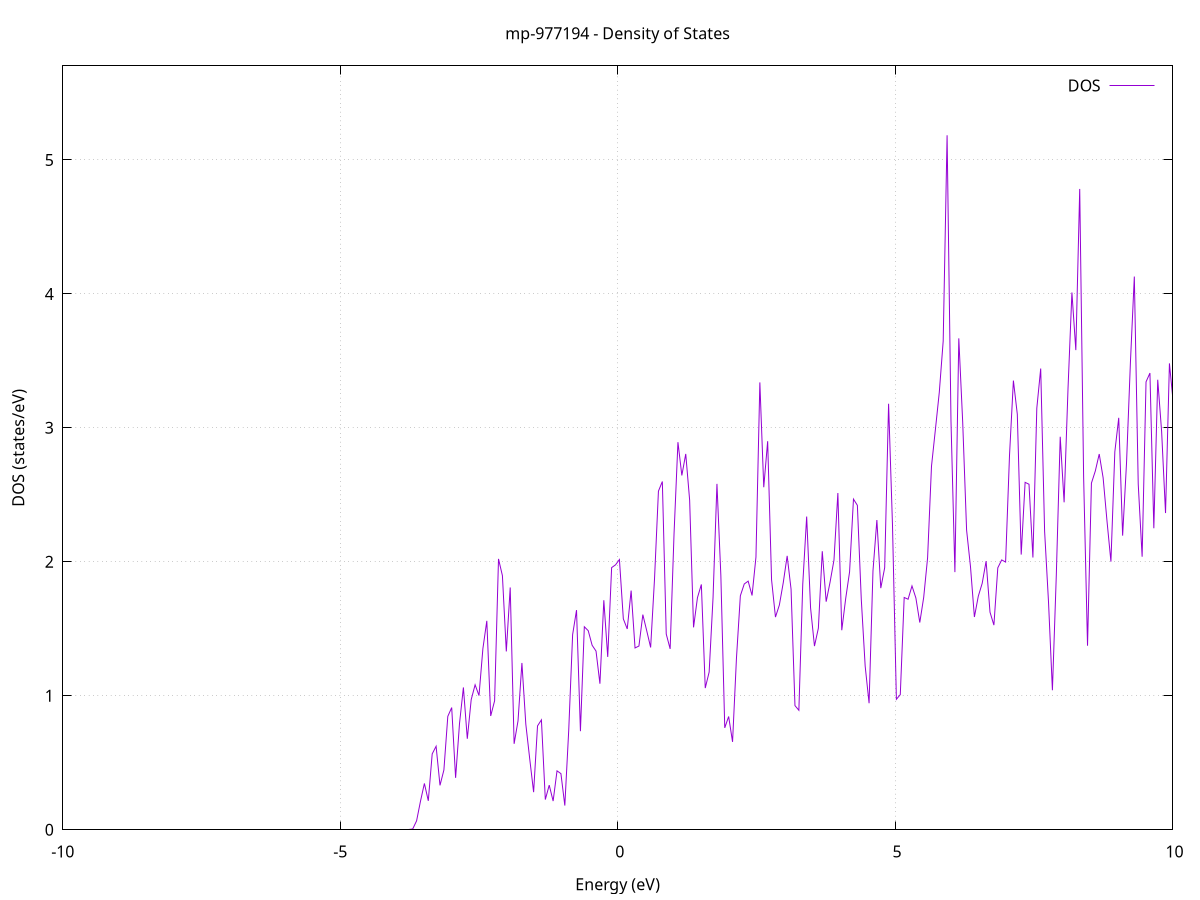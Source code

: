 set title 'mp-977194 - Density of States'
set xlabel 'Energy (eV)'
set ylabel 'DOS (states/eV)'
set grid
set xrange [-10:10]
set yrange [0:5.702]
set xzeroaxis lt -1
set terminal png size 800,600
set output 'mp-977194_dos_gnuplot.png'
plot '-' using 1:2 with lines title 'DOS'
-107.108200 0.000000
-107.037900 0.000000
-106.967600 0.000000
-106.897300 0.000000
-106.827000 0.000000
-106.756700 0.000000
-106.686400 0.000000
-106.616100 0.000000
-106.545800 0.000000
-106.475500 0.000000
-106.405100 0.000000
-106.334800 0.000000
-106.264500 0.000000
-106.194200 0.000000
-106.123900 0.000000
-106.053600 0.000000
-105.983300 0.000000
-105.913000 0.000000
-105.842700 0.000000
-105.772400 0.000000
-105.702100 0.000000
-105.631800 0.000000
-105.561500 0.000000
-105.491200 0.000000
-105.420900 0.000000
-105.350600 0.000000
-105.280300 0.000000
-105.210000 0.000000
-105.139700 0.000000
-105.069400 0.000000
-104.999100 0.000000
-104.928800 0.000000
-104.858500 0.000000
-104.788200 0.000000
-104.717900 0.000000
-104.647600 0.000000
-104.577300 0.000000
-104.507000 0.000000
-104.436700 0.000000
-104.366400 0.000000
-104.296100 0.000000
-104.225800 0.000000
-104.155500 0.000000
-104.085200 0.000000
-104.014900 0.000000
-103.944600 0.000000
-103.874300 0.000000
-103.804000 0.000000
-103.733700 0.000000
-103.663400 0.000000
-103.593100 0.000000
-103.522800 0.000000
-103.452500 0.000000
-103.382200 0.000000
-103.311900 0.000000
-103.241600 0.000000
-103.171300 0.000000
-103.101000 0.000000
-103.030600 0.000000
-102.960300 0.000000
-102.890000 0.000000
-102.819700 0.000000
-102.749400 0.000000
-102.679100 0.000000
-102.608800 0.000000
-102.538500 0.000000
-102.468200 0.000000
-102.397900 0.000000
-102.327600 0.000000
-102.257300 0.000000
-102.187000 0.000000
-102.116700 0.000000
-102.046400 0.000000
-101.976100 0.000000
-101.905800 0.000000
-101.835500 0.000000
-101.765200 0.000000
-101.694900 0.000000
-101.624600 0.000000
-101.554300 0.000000
-101.484000 0.000000
-101.413700 0.000000
-101.343400 0.000000
-101.273100 0.000000
-101.202800 0.000000
-101.132500 0.000000
-101.062200 0.000000
-100.991900 0.000000
-100.921600 0.000000
-100.851300 0.002100
-100.781000 0.998900
-100.710700 15.243300
-100.640400 11.774700
-100.570100 0.429200
-100.499800 0.000500
-100.429500 0.000000
-100.359200 0.000000
-100.288900 0.000000
-100.218600 0.000000
-100.148300 0.000000
-100.078000 0.000000
-100.007700 0.000000
-99.937400 0.000000
-99.867100 0.000000
-99.796800 0.000000
-99.726500 0.000000
-99.656100 0.000000
-99.585800 0.000000
-99.515500 0.000000
-99.445200 0.000000
-99.374900 0.000000
-99.304600 0.000000
-99.234300 0.000000
-99.164000 0.000000
-99.093700 0.000000
-99.023400 0.000000
-98.953100 0.000000
-98.882800 0.000000
-98.812500 0.000000
-98.742200 0.000000
-98.671900 0.000000
-98.601600 0.000000
-98.531300 0.000000
-98.461000 0.000000
-98.390700 0.000000
-98.320400 0.000000
-98.250100 0.000000
-98.179800 0.000000
-98.109500 0.000000
-98.039200 0.000000
-97.968900 0.000000
-97.898600 0.000000
-97.828300 0.000000
-97.758000 0.000000
-97.687700 0.000000
-97.617400 0.000000
-97.547100 0.000000
-97.476800 0.000000
-97.406500 0.000000
-97.336200 0.000000
-97.265900 0.000000
-97.195600 0.000000
-97.125300 0.000000
-97.055000 0.000000
-96.984700 0.000000
-96.914400 0.000000
-96.844100 0.000000
-96.773800 0.000000
-96.703500 0.000000
-96.633200 0.000000
-96.562900 0.000000
-96.492600 0.000000
-96.422300 0.000000
-96.352000 0.000000
-96.281600 0.000000
-96.211300 0.000000
-96.141000 0.000000
-96.070700 0.000000
-96.000400 0.000000
-95.930100 0.000000
-95.859800 0.000000
-95.789500 0.000000
-95.719200 0.000000
-95.648900 0.000000
-95.578600 0.000000
-95.508300 0.000000
-95.438000 0.000000
-95.367700 0.000000
-95.297400 0.000000
-95.227100 0.000000
-95.156800 0.000000
-95.086500 0.000000
-95.016200 0.000000
-94.945900 0.000000
-94.875600 0.000000
-94.805300 0.000000
-94.735000 0.000000
-94.664700 0.000000
-94.594400 0.000000
-94.524100 0.000000
-94.453800 0.000000
-94.383500 0.000000
-94.313200 0.000000
-94.242900 0.000000
-94.172600 0.000000
-94.102300 0.000000
-94.032000 0.000000
-93.961700 0.000000
-93.891400 0.000000
-93.821100 0.000000
-93.750800 0.000000
-93.680500 0.000000
-93.610200 0.000000
-93.539900 0.000000
-93.469600 0.000000
-93.399300 0.000000
-93.329000 0.000000
-93.258700 0.000000
-93.188400 0.000000
-93.118100 0.000000
-93.047800 0.000000
-92.977400 0.000000
-92.907100 0.000000
-92.836800 0.000000
-92.766500 0.000000
-92.696200 0.000000
-92.625900 0.000000
-92.555600 0.000000
-92.485300 0.000000
-92.415000 0.000000
-92.344700 0.000000
-92.274400 0.000000
-92.204100 0.000000
-92.133800 0.000000
-92.063500 0.000000
-91.993200 0.000000
-91.922900 0.000000
-91.852600 0.000000
-91.782300 0.000000
-91.712000 0.000000
-91.641700 0.000000
-91.571400 0.000000
-91.501100 0.000000
-91.430800 0.000000
-91.360500 0.000000
-91.290200 0.000000
-91.219900 0.000000
-91.149600 0.000000
-91.079300 0.000000
-91.009000 0.000000
-90.938700 0.000000
-90.868400 0.000000
-90.798100 0.000000
-90.727800 0.000000
-90.657500 0.000000
-90.587200 0.000000
-90.516900 0.000000
-90.446600 0.000000
-90.376300 0.000000
-90.306000 0.000000
-90.235700 0.000000
-90.165400 0.000000
-90.095100 0.000000
-90.024800 0.000000
-89.954500 0.000000
-89.884200 0.000000
-89.813900 0.000000
-89.743600 0.000000
-89.673300 0.000000
-89.602900 0.000000
-89.532600 0.000000
-89.462300 0.000000
-89.392000 0.000000
-89.321700 0.000000
-89.251400 0.000000
-89.181100 0.000000
-89.110800 0.000000
-89.040500 0.000000
-88.970200 0.000000
-88.899900 0.000000
-88.829600 0.000000
-88.759300 0.000000
-88.689000 0.000000
-88.618700 0.000000
-88.548400 0.000000
-88.478100 0.000000
-88.407800 0.000000
-88.337500 0.000000
-88.267200 0.000000
-88.196900 0.000000
-88.126600 0.000000
-88.056300 0.000000
-87.986000 0.000000
-87.915700 0.000000
-87.845400 0.000000
-87.775100 0.000000
-87.704800 0.000000
-87.634500 0.000000
-87.564200 0.000000
-87.493900 0.000000
-87.423600 0.000000
-87.353300 0.000000
-87.283000 0.000000
-87.212700 0.000000
-87.142400 0.000000
-87.072100 0.000000
-87.001800 0.000000
-86.931500 0.000000
-86.861200 0.000000
-86.790900 0.000000
-86.720600 0.000000
-86.650300 0.000000
-86.580000 0.000000
-86.509700 0.000000
-86.439400 0.000000
-86.369100 0.000000
-86.298800 0.000000
-86.228400 0.000000
-86.158100 0.000000
-86.087800 0.000000
-86.017500 0.000000
-85.947200 0.000000
-85.876900 0.000000
-85.806600 0.000000
-85.736300 0.000000
-85.666000 0.000000
-85.595700 0.000000
-85.525400 0.000000
-85.455100 0.000000
-85.384800 0.000000
-85.314500 0.000000
-85.244200 0.000000
-85.173900 0.000000
-85.103600 0.000000
-85.033300 0.000000
-84.963000 0.000000
-84.892700 0.000000
-84.822400 0.000000
-84.752100 0.000000
-84.681800 0.000000
-84.611500 0.000000
-84.541200 0.000000
-84.470900 0.000000
-84.400600 0.000000
-84.330300 0.000000
-84.260000 0.000000
-84.189700 0.000000
-84.119400 0.000000
-84.049100 0.000000
-83.978800 0.000000
-83.908500 0.000000
-83.838200 0.000000
-83.767900 0.000000
-83.697600 0.000000
-83.627300 0.000000
-83.557000 0.000000
-83.486700 0.000000
-83.416400 0.000000
-83.346100 0.000000
-83.275800 0.000000
-83.205500 0.000000
-83.135200 0.000000
-83.064900 0.000000
-82.994600 0.000000
-82.924300 0.000000
-82.853900 0.000000
-82.783600 0.000000
-82.713300 0.000000
-82.643000 0.000000
-82.572700 0.000000
-82.502400 0.000000
-82.432100 0.000000
-82.361800 0.000000
-82.291500 0.000000
-82.221200 0.000000
-82.150900 0.000000
-82.080600 0.000000
-82.010300 0.000000
-81.940000 0.000000
-81.869700 0.000000
-81.799400 0.000000
-81.729100 0.000000
-81.658800 0.000000
-81.588500 0.000000
-81.518200 0.000000
-81.447900 0.000000
-81.377600 0.000000
-81.307300 0.000000
-81.237000 0.000000
-81.166700 0.000000
-81.096400 0.000000
-81.026100 0.000000
-80.955800 0.000000
-80.885500 0.000000
-80.815200 0.000000
-80.744900 0.000000
-80.674600 0.000000
-80.604300 0.000000
-80.534000 0.000000
-80.463700 0.000000
-80.393400 0.000000
-80.323100 0.000000
-80.252800 0.000000
-80.182500 0.000000
-80.112200 0.000000
-80.041900 0.000000
-79.971600 0.000000
-79.901300 0.000000
-79.831000 0.000000
-79.760700 0.000000
-79.690400 0.000000
-79.620100 0.000000
-79.549800 0.000000
-79.479400 0.000000
-79.409100 0.000000
-79.338800 0.000000
-79.268500 0.000000
-79.198200 0.000000
-79.127900 0.000000
-79.057600 0.000000
-78.987300 0.000000
-78.917000 0.000000
-78.846700 0.000000
-78.776400 0.000000
-78.706100 0.000000
-78.635800 0.000000
-78.565500 0.000000
-78.495200 0.000000
-78.424900 0.000000
-78.354600 0.000000
-78.284300 0.000000
-78.214000 0.000000
-78.143700 0.000000
-78.073400 0.000000
-78.003100 0.000000
-77.932800 0.000000
-77.862500 0.000000
-77.792200 0.000000
-77.721900 0.000000
-77.651600 0.000000
-77.581300 0.000000
-77.511000 0.000000
-77.440700 0.000000
-77.370400 0.000000
-77.300100 0.000000
-77.229800 0.000000
-77.159500 0.000000
-77.089200 0.000000
-77.018900 0.000000
-76.948600 0.000000
-76.878300 0.000000
-76.808000 0.000000
-76.737700 0.000000
-76.667400 0.000000
-76.597100 0.000000
-76.526800 0.000000
-76.456500 0.000000
-76.386200 0.000000
-76.315900 0.000000
-76.245600 0.000000
-76.175300 0.000000
-76.104900 0.000000
-76.034600 0.000000
-75.964300 0.000000
-75.894000 0.000000
-75.823700 0.000000
-75.753400 0.000000
-75.683100 0.000000
-75.612800 0.000000
-75.542500 0.000000
-75.472200 0.000000
-75.401900 0.000000
-75.331600 0.000000
-75.261300 0.000000
-75.191000 0.000000
-75.120700 0.000000
-75.050400 0.000000
-74.980100 0.000000
-74.909800 0.000000
-74.839500 0.000000
-74.769200 0.000000
-74.698900 0.000000
-74.628600 0.000000
-74.558300 0.000000
-74.488000 0.000000
-74.417700 0.000000
-74.347400 0.000000
-74.277100 0.000000
-74.206800 0.000000
-74.136500 0.000000
-74.066200 0.000000
-73.995900 0.000000
-73.925600 0.000000
-73.855300 0.000000
-73.785000 0.000000
-73.714700 0.000000
-73.644400 0.000000
-73.574100 0.000000
-73.503800 0.000000
-73.433500 0.000000
-73.363200 0.000000
-73.292900 0.000000
-73.222600 0.000000
-73.152300 0.000000
-73.082000 0.000000
-73.011700 0.000000
-72.941400 0.000000
-72.871100 0.000000
-72.800800 0.000000
-72.730400 0.000000
-72.660100 0.000000
-72.589800 0.000000
-72.519500 0.000000
-72.449200 0.000000
-72.378900 0.000000
-72.308600 0.000000
-72.238300 0.000000
-72.168000 0.000000
-72.097700 0.000000
-72.027400 0.000000
-71.957100 0.000000
-71.886800 0.000000
-71.816500 0.000000
-71.746200 0.000000
-71.675900 0.000000
-71.605600 0.000000
-71.535300 0.000000
-71.465000 0.000000
-71.394700 0.000000
-71.324400 0.000000
-71.254100 0.000000
-71.183800 0.000000
-71.113500 0.000000
-71.043200 0.000000
-70.972900 0.000000
-70.902600 0.000000
-70.832300 0.000000
-70.762000 0.000000
-70.691700 0.000000
-70.621400 0.000000
-70.551100 0.000000
-70.480800 0.000000
-70.410500 0.000000
-70.340200 0.000000
-70.269900 0.000000
-70.199600 0.000000
-70.129300 0.000000
-70.059000 0.000000
-69.988700 0.000000
-69.918400 0.000000
-69.848100 0.000000
-69.777800 0.000000
-69.707500 0.000000
-69.637200 0.000000
-69.566900 0.000000
-69.496600 0.000000
-69.426300 0.000000
-69.355900 0.000000
-69.285600 0.000000
-69.215300 0.000000
-69.145000 0.000000
-69.074700 0.000000
-69.004400 0.000000
-68.934100 0.000000
-68.863800 0.000000
-68.793500 0.000000
-68.723200 0.000000
-68.652900 0.000000
-68.582600 0.000000
-68.512300 0.000000
-68.442000 0.000000
-68.371700 0.000000
-68.301400 0.000000
-68.231100 0.000000
-68.160800 0.000000
-68.090500 0.000000
-68.020200 0.000000
-67.949900 0.000000
-67.879600 0.000000
-67.809300 0.000000
-67.739000 0.000000
-67.668700 0.000000
-67.598400 0.000000
-67.528100 0.000000
-67.457800 0.000000
-67.387500 0.000000
-67.317200 0.000000
-67.246900 0.000000
-67.176600 0.000000
-67.106300 0.000000
-67.036000 0.000000
-66.965700 0.000000
-66.895400 0.000000
-66.825100 0.000000
-66.754800 0.000000
-66.684500 0.000000
-66.614200 0.000000
-66.543900 0.000000
-66.473600 0.000000
-66.403300 0.000000
-66.333000 0.000000
-66.262700 0.000000
-66.192400 0.000000
-66.122100 0.000000
-66.051800 0.000000
-65.981400 0.000000
-65.911100 0.000000
-65.840800 0.000000
-65.770500 0.000000
-65.700200 0.000000
-65.629900 0.000000
-65.559600 0.000000
-65.489300 0.000000
-65.419000 0.000000
-65.348700 0.000000
-65.278400 0.000000
-65.208100 0.000000
-65.137800 0.000000
-65.067500 0.000000
-64.997200 0.000000
-64.926900 0.000000
-64.856600 0.000000
-64.786300 0.000000
-64.716000 0.000000
-64.645700 0.000000
-64.575400 0.000000
-64.505100 0.000000
-64.434800 0.000000
-64.364500 0.000000
-64.294200 0.000000
-64.223900 0.000000
-64.153600 0.000000
-64.083300 0.000000
-64.013000 0.000000
-63.942700 0.000000
-63.872400 0.000000
-63.802100 0.000000
-63.731800 0.000000
-63.661500 0.000000
-63.591200 0.000000
-63.520900 0.000000
-63.450600 0.000000
-63.380300 0.000000
-63.310000 0.000000
-63.239700 0.000000
-63.169400 0.000000
-63.099100 0.000000
-63.028800 0.000000
-62.958500 0.000000
-62.888200 0.000000
-62.817900 0.000000
-62.747600 0.000000
-62.677300 0.000000
-62.606900 0.000000
-62.536600 0.000000
-62.466300 0.000000
-62.396000 0.000000
-62.325700 0.000000
-62.255400 0.000000
-62.185100 0.000000
-62.114800 0.000000
-62.044500 0.000000
-61.974200 0.000000
-61.903900 0.000000
-61.833600 0.000000
-61.763300 0.000000
-61.693000 0.000000
-61.622700 0.000000
-61.552400 0.000000
-61.482100 0.000000
-61.411800 0.000000
-61.341500 0.000000
-61.271200 0.000000
-61.200900 0.000000
-61.130600 0.000000
-61.060300 0.000000
-60.990000 0.000000
-60.919700 0.000000
-60.849400 0.000000
-60.779100 0.000000
-60.708800 0.000000
-60.638500 0.000000
-60.568200 0.000000
-60.497900 0.000000
-60.427600 0.000000
-60.357300 0.000000
-60.287000 0.000000
-60.216700 0.000000
-60.146400 0.000000
-60.076100 0.000000
-60.005800 0.000000
-59.935500 0.000000
-59.865200 0.000000
-59.794900 0.000000
-59.724600 0.000000
-59.654300 0.000000
-59.584000 0.000000
-59.513700 0.000000
-59.443400 0.000000
-59.373100 0.000000
-59.302800 0.000000
-59.232400 0.000000
-59.162100 0.000000
-59.091800 0.000000
-59.021500 0.000000
-58.951200 0.000000
-58.880900 0.000000
-58.810600 0.000000
-58.740300 0.000000
-58.670000 0.000000
-58.599700 0.000000
-58.529400 0.000000
-58.459100 0.000000
-58.388800 0.000000
-58.318500 0.000000
-58.248200 0.000000
-58.177900 0.000000
-58.107600 0.000000
-58.037300 0.000000
-57.967000 0.000000
-57.896700 0.000000
-57.826400 0.000000
-57.756100 0.000000
-57.685800 0.000000
-57.615500 0.000000
-57.545200 0.000000
-57.474900 0.000000
-57.404600 0.000000
-57.334300 0.000000
-57.264000 0.000000
-57.193700 0.000000
-57.123400 0.000000
-57.053100 0.000000
-56.982800 0.000000
-56.912500 0.000000
-56.842200 0.000000
-56.771900 0.000000
-56.701600 0.000000
-56.631300 0.000000
-56.561000 0.000000
-56.490700 0.000000
-56.420400 0.000000
-56.350100 0.000000
-56.279800 0.000000
-56.209500 0.000000
-56.139200 0.000000
-56.068900 0.000000
-55.998600 0.000000
-55.928200 0.000000
-55.857900 0.000000
-55.787600 0.000000
-55.717300 0.000000
-55.647000 0.000000
-55.576700 0.000000
-55.506400 0.000000
-55.436100 0.000000
-55.365800 0.000000
-55.295500 0.000000
-55.225200 0.000000
-55.154900 0.000000
-55.084600 0.000000
-55.014300 0.000000
-54.944000 0.000000
-54.873700 0.000000
-54.803400 0.000000
-54.733100 0.000000
-54.662800 0.000000
-54.592500 0.000000
-54.522200 0.000000
-54.451900 0.000000
-54.381600 0.000000
-54.311300 0.000000
-54.241000 0.000000
-54.170700 0.000000
-54.100400 0.000000
-54.030100 0.000000
-53.959800 0.000000
-53.889500 0.000000
-53.819200 0.000000
-53.748900 0.000000
-53.678600 0.000000
-53.608300 0.000000
-53.538000 0.000000
-53.467700 0.000000
-53.397400 0.000000
-53.327100 0.000000
-53.256800 0.000000
-53.186500 0.000000
-53.116200 0.000000
-53.045900 0.000000
-52.975600 0.000000
-52.905300 0.000000
-52.835000 0.000000
-52.764700 0.000000
-52.694400 0.000000
-52.624100 0.000000
-52.553700 0.000000
-52.483400 0.000000
-52.413100 0.000000
-52.342800 0.000000
-52.272500 0.000000
-52.202200 0.000000
-52.131900 0.000000
-52.061600 0.000000
-51.991300 0.000000
-51.921000 0.000000
-51.850700 0.000000
-51.780400 0.000000
-51.710100 0.000000
-51.639800 0.000000
-51.569500 0.000000
-51.499200 0.000000
-51.428900 0.000000
-51.358600 0.000000
-51.288300 0.000000
-51.218000 0.000000
-51.147700 0.000000
-51.077400 0.000000
-51.007100 0.000000
-50.936800 0.000000
-50.866500 0.000000
-50.796200 0.000000
-50.725900 0.000000
-50.655600 0.000000
-50.585300 0.000000
-50.515000 0.000000
-50.444700 0.000000
-50.374400 0.000000
-50.304100 0.000000
-50.233800 0.000000
-50.163500 0.000000
-50.093200 0.000000
-50.022900 0.000000
-49.952600 0.000000
-49.882300 0.000000
-49.812000 0.000000
-49.741700 0.000000
-49.671400 0.000000
-49.601100 0.000000
-49.530800 0.000000
-49.460500 0.000000
-49.390200 0.000000
-49.319900 0.000000
-49.249600 0.000000
-49.179200 0.000000
-49.108900 0.000000
-49.038600 0.000000
-48.968300 0.000000
-48.898000 0.000000
-48.827700 0.000000
-48.757400 0.000000
-48.687100 0.000000
-48.616800 0.000000
-48.546500 0.000000
-48.476200 0.000000
-48.405900 0.000000
-48.335600 0.000000
-48.265300 0.000000
-48.195000 0.000000
-48.124700 0.000000
-48.054400 0.000000
-47.984100 0.000000
-47.913800 0.000000
-47.843500 0.000000
-47.773200 0.000000
-47.702900 0.000000
-47.632600 0.000000
-47.562300 0.000000
-47.492000 0.000000
-47.421700 0.000000
-47.351400 0.000000
-47.281100 0.000000
-47.210800 0.000000
-47.140500 0.000000
-47.070200 0.000000
-46.999900 0.000000
-46.929600 0.000000
-46.859300 0.000000
-46.789000 0.000000
-46.718700 0.000000
-46.648400 0.000000
-46.578100 0.000000
-46.507800 0.000000
-46.437500 0.000000
-46.367200 0.000000
-46.296900 0.000000
-46.226600 0.000000
-46.156300 0.000000
-46.086000 0.000000
-46.015700 0.000000
-45.945400 0.000000
-45.875100 0.000000
-45.804700 0.000000
-45.734400 0.000000
-45.664100 0.000000
-45.593800 0.000000
-45.523500 0.000000
-45.453200 0.000000
-45.382900 0.000000
-45.312600 0.000000
-45.242300 0.000000
-45.172000 0.000000
-45.101700 0.000000
-45.031400 0.000000
-44.961100 0.000000
-44.890800 0.000000
-44.820500 0.000000
-44.750200 0.000000
-44.679900 0.000000
-44.609600 0.000000
-44.539300 0.000000
-44.469000 0.000000
-44.398700 0.000000
-44.328400 0.000000
-44.258100 0.000000
-44.187800 0.000000
-44.117500 0.000000
-44.047200 0.000000
-43.976900 0.000000
-43.906600 0.000000
-43.836300 0.000000
-43.766000 0.000000
-43.695700 0.000000
-43.625400 0.000000
-43.555100 0.000000
-43.484800 0.000000
-43.414500 0.000000
-43.344200 0.000000
-43.273900 0.000000
-43.203600 0.000000
-43.133300 0.000000
-43.063000 0.000000
-42.992700 0.000000
-42.922400 0.000000
-42.852100 0.000000
-42.781800 0.000000
-42.711500 0.000000
-42.641200 0.000000
-42.570900 0.000000
-42.500600 0.000000
-42.430200 0.000000
-42.359900 0.000000
-42.289600 0.000000
-42.219300 0.000000
-42.149000 0.000000
-42.078700 0.000000
-42.008400 0.000000
-41.938100 0.000000
-41.867800 0.000000
-41.797500 0.000000
-41.727200 0.000000
-41.656900 0.000000
-41.586600 0.000000
-41.516300 0.000000
-41.446000 0.000000
-41.375700 0.000000
-41.305400 0.000000
-41.235100 0.000000
-41.164800 0.000000
-41.094500 0.000000
-41.024200 0.000000
-40.953900 0.000000
-40.883600 0.000000
-40.813300 0.000000
-40.743000 0.000000
-40.672700 0.000000
-40.602400 0.000000
-40.532100 0.000000
-40.461800 0.000000
-40.391500 0.000000
-40.321200 0.000000
-40.250900 0.000000
-40.180600 0.000000
-40.110300 0.000000
-40.040000 0.000000
-39.969700 0.000000
-39.899400 0.000000
-39.829100 0.000000
-39.758800 0.000000
-39.688500 0.000000
-39.618200 0.000000
-39.547900 0.000000
-39.477600 0.000000
-39.407300 0.000000
-39.337000 0.000000
-39.266700 0.000000
-39.196400 0.000000
-39.126100 0.000000
-39.055700 0.000000
-38.985400 0.000000
-38.915100 0.000000
-38.844800 0.000000
-38.774500 0.000000
-38.704200 0.000000
-38.633900 0.000000
-38.563600 0.000000
-38.493300 0.000000
-38.423000 0.000000
-38.352700 0.000000
-38.282400 0.000000
-38.212100 0.000000
-38.141800 0.000000
-38.071500 0.000000
-38.001200 0.000000
-37.930900 0.000000
-37.860600 0.000000
-37.790300 0.000000
-37.720000 0.000000
-37.649700 0.000000
-37.579400 0.000000
-37.509100 0.000000
-37.438800 0.000000
-37.368500 0.000000
-37.298200 0.000000
-37.227900 0.000000
-37.157600 0.000000
-37.087300 0.000000
-37.017000 0.000000
-36.946700 0.000000
-36.876400 0.000000
-36.806100 0.000000
-36.735800 0.000000
-36.665500 0.000000
-36.595200 0.000000
-36.524900 0.000000
-36.454600 0.000000
-36.384300 0.000000
-36.314000 0.000000
-36.243700 0.000000
-36.173400 0.000000
-36.103100 0.000000
-36.032800 0.000000
-35.962500 0.000000
-35.892200 0.000000
-35.821900 0.000000
-35.751600 0.000000
-35.681200 0.000000
-35.610900 0.000000
-35.540600 0.000000
-35.470300 0.000000
-35.400000 0.000000
-35.329700 0.000000
-35.259400 0.000000
-35.189100 0.000000
-35.118800 0.000000
-35.048500 0.000000
-34.978200 0.000000
-34.907900 0.000000
-34.837600 0.000000
-34.767300 0.000000
-34.697000 0.000000
-34.626700 0.000000
-34.556400 0.000000
-34.486100 0.000000
-34.415800 0.000000
-34.345500 0.000000
-34.275200 0.000000
-34.204900 0.000000
-34.134600 0.000000
-34.064300 0.000000
-33.994000 0.000000
-33.923700 0.000000
-33.853400 0.000000
-33.783100 0.000000
-33.712800 0.000000
-33.642500 0.000000
-33.572200 0.000000
-33.501900 0.000000
-33.431600 0.000000
-33.361300 0.000000
-33.291000 0.000000
-33.220700 0.000000
-33.150400 0.000000
-33.080100 0.000000
-33.009800 0.000000
-32.939500 0.000000
-32.869200 0.000000
-32.798900 0.000000
-32.728600 0.000000
-32.658300 0.000000
-32.588000 0.000000
-32.517700 0.000000
-32.447400 0.000000
-32.377100 0.000000
-32.306700 0.000000
-32.236400 0.000000
-32.166100 0.000000
-32.095800 0.000000
-32.025500 0.000000
-31.955200 0.000000
-31.884900 0.000000
-31.814600 0.000000
-31.744300 0.000000
-31.674000 0.000000
-31.603700 0.000000
-31.533400 0.000000
-31.463100 0.000000
-31.392800 0.000000
-31.322500 0.000000
-31.252200 0.000000
-31.181900 0.000000
-31.111600 0.000000
-31.041300 0.000000
-30.971000 0.000000
-30.900700 0.000000
-30.830400 0.000000
-30.760100 0.000000
-30.689800 0.000000
-30.619500 0.000000
-30.549200 0.000000
-30.478900 0.000000
-30.408600 0.000000
-30.338300 0.000000
-30.268000 0.000000
-30.197700 0.000000
-30.127400 0.000000
-30.057100 0.000000
-29.986800 0.000000
-29.916500 0.000000
-29.846200 0.000000
-29.775900 0.000000
-29.705600 0.000000
-29.635300 0.000000
-29.565000 0.000000
-29.494700 0.000000
-29.424400 0.000000
-29.354100 0.000000
-29.283800 0.000000
-29.213500 0.000000
-29.143200 0.000000
-29.072900 0.000000
-29.002600 0.000000
-28.932200 0.000000
-28.861900 0.000000
-28.791600 0.000000
-28.721300 0.000000
-28.651000 0.000000
-28.580700 0.000000
-28.510400 0.000000
-28.440100 0.000000
-28.369800 0.000000
-28.299500 0.000000
-28.229200 0.000000
-28.158900 0.000000
-28.088600 0.000000
-28.018300 0.000000
-27.948000 0.000000
-27.877700 0.000000
-27.807400 0.000000
-27.737100 0.000000
-27.666800 0.000000
-27.596500 0.000000
-27.526200 0.000000
-27.455900 0.000000
-27.385600 0.000000
-27.315300 0.000000
-27.245000 0.000000
-27.174700 0.000000
-27.104400 0.000000
-27.034100 0.000000
-26.963800 0.000000
-26.893500 0.000000
-26.823200 0.000000
-26.752900 0.000000
-26.682600 0.000000
-26.612300 0.000000
-26.542000 0.000000
-26.471700 0.000000
-26.401400 0.000000
-26.331100 0.000000
-26.260800 0.000000
-26.190500 0.000000
-26.120200 0.000000
-26.049900 0.000000
-25.979600 0.000000
-25.909300 0.000000
-25.839000 0.000000
-25.768700 0.000000
-25.698400 0.000000
-25.628100 0.000000
-25.557700 0.000000
-25.487400 0.000000
-25.417100 0.000000
-25.346800 0.000000
-25.276500 0.000000
-25.206200 0.000000
-25.135900 0.000000
-25.065600 0.000000
-24.995300 0.000000
-24.925000 0.000000
-24.854700 0.000000
-24.784400 0.000000
-24.714100 0.000000
-24.643800 0.000000
-24.573500 0.000000
-24.503200 0.000000
-24.432900 0.000000
-24.362600 0.000000
-24.292300 0.000000
-24.222000 0.000000
-24.151700 0.000000
-24.081400 0.000000
-24.011100 0.000000
-23.940800 0.000100
-23.870500 0.117200
-23.800200 7.760500
-23.729900 50.378700
-23.659600 123.554400
-23.589300 70.081200
-23.519000 4.135400
-23.448700 0.010600
-23.378400 0.000000
-23.308100 0.000000
-23.237800 0.000000
-23.167500 0.000000
-23.097200 0.000000
-23.026900 0.000000
-22.956600 0.000000
-22.886300 0.000000
-22.816000 0.000000
-22.745700 0.000000
-22.675400 0.000000
-22.605100 0.000000
-22.534800 0.000000
-22.464500 0.000000
-22.394200 0.000000
-22.323900 0.000000
-22.253600 0.000000
-22.183200 0.000000
-22.112900 0.000000
-22.042600 0.000000
-21.972300 0.000000
-21.902000 0.000000
-21.831700 0.000000
-21.761400 0.000000
-21.691100 0.000000
-21.620800 0.000000
-21.550500 0.000000
-21.480200 0.000000
-21.409900 0.000000
-21.339600 0.000000
-21.269300 0.000000
-21.199000 0.000000
-21.128700 0.000000
-21.058400 0.000000
-20.988100 0.000000
-20.917800 0.000000
-20.847500 0.000000
-20.777200 0.000000
-20.706900 0.000000
-20.636600 0.000000
-20.566300 0.000000
-20.496000 0.000000
-20.425700 0.000000
-20.355400 0.000000
-20.285100 0.000000
-20.214800 0.000000
-20.144500 0.000000
-20.074200 0.000000
-20.003900 0.000000
-19.933600 0.000000
-19.863300 0.000000
-19.793000 0.000000
-19.722700 0.000000
-19.652400 0.000000
-19.582100 0.000000
-19.511800 0.000000
-19.441500 0.000000
-19.371200 0.000000
-19.300900 0.000000
-19.230600 0.000000
-19.160300 0.000000
-19.090000 0.000000
-19.019700 0.000000
-18.949400 0.000000
-18.879000 0.000000
-18.808700 0.000000
-18.738400 0.000000
-18.668100 0.000000
-18.597800 0.000000
-18.527500 0.000000
-18.457200 0.000000
-18.386900 0.000000
-18.316600 0.000000
-18.246300 0.000000
-18.176000 0.000000
-18.105700 0.000000
-18.035400 0.000000
-17.965100 0.000000
-17.894800 0.000000
-17.824500 0.000000
-17.754200 0.000000
-17.683900 0.000000
-17.613600 0.000000
-17.543300 0.000000
-17.473000 0.000000
-17.402700 0.000000
-17.332400 0.000000
-17.262100 0.000000
-17.191800 0.000000
-17.121500 0.000000
-17.051200 0.000000
-16.980900 0.000000
-16.910600 0.000000
-16.840300 0.000000
-16.770000 0.000000
-16.699700 0.000000
-16.629400 0.000000
-16.559100 0.000000
-16.488800 0.000000
-16.418500 0.000000
-16.348200 0.000000
-16.277900 0.000000
-16.207600 0.000000
-16.137300 0.000000
-16.067000 0.000000
-15.996700 0.000000
-15.926400 0.000000
-15.856100 0.000000
-15.785800 0.000000
-15.715500 0.000000
-15.645200 0.000000
-15.574900 0.000000
-15.504500 0.000000
-15.434200 0.000000
-15.363900 0.000000
-15.293600 0.000000
-15.223300 0.000000
-15.153000 0.000000
-15.082700 0.000000
-15.012400 0.000000
-14.942100 0.000000
-14.871800 0.000000
-14.801500 0.000000
-14.731200 0.000000
-14.660900 0.000000
-14.590600 0.000000
-14.520300 0.000000
-14.450000 0.000000
-14.379700 0.000000
-14.309400 0.000000
-14.239100 0.000000
-14.168800 0.000000
-14.098500 0.000000
-14.028200 0.000000
-13.957900 0.000000
-13.887600 0.000000
-13.817300 0.000000
-13.747000 0.000000
-13.676700 0.000000
-13.606400 0.000000
-13.536100 0.000000
-13.465800 0.000000
-13.395500 0.000000
-13.325200 0.000000
-13.254900 0.000000
-13.184600 0.000000
-13.114300 0.000000
-13.044000 0.000000
-12.973700 0.000000
-12.903400 0.000000
-12.833100 0.000000
-12.762800 0.000000
-12.692500 0.000000
-12.622200 0.000000
-12.551900 0.000000
-12.481600 0.000000
-12.411300 0.000000
-12.341000 0.000000
-12.270700 0.000000
-12.200400 0.000000
-12.130000 0.000000
-12.059700 0.000000
-11.989400 0.000000
-11.919100 0.000000
-11.848800 0.000000
-11.778500 0.000000
-11.708200 0.000000
-11.637900 0.000000
-11.567600 0.000000
-11.497300 0.000000
-11.427000 0.000000
-11.356700 0.000000
-11.286400 0.000000
-11.216100 0.000000
-11.145800 0.000000
-11.075500 0.000000
-11.005200 0.000000
-10.934900 0.000000
-10.864600 0.000000
-10.794300 0.000000
-10.724000 0.000000
-10.653700 0.000000
-10.583400 0.000000
-10.513100 0.000000
-10.442800 0.000000
-10.372500 0.000000
-10.302200 0.000000
-10.231900 0.000000
-10.161600 0.000000
-10.091300 0.000000
-10.021000 0.000000
-9.950700 0.000000
-9.880400 0.000000
-9.810100 0.000000
-9.739800 0.000000
-9.669500 0.000000
-9.599200 0.000000
-9.528900 0.000000
-9.458600 0.000000
-9.388300 0.000000
-9.318000 0.000000
-9.247700 0.000000
-9.177400 0.000000
-9.107100 0.000000
-9.036800 0.000000
-8.966500 0.000000
-8.896200 0.000000
-8.825900 0.000000
-8.755500 0.000000
-8.685200 0.000000
-8.614900 0.000000
-8.544600 0.000000
-8.474300 0.000000
-8.404000 0.000000
-8.333700 0.000000
-8.263400 0.000000
-8.193100 0.000000
-8.122800 0.000000
-8.052500 0.000000
-7.982200 0.000000
-7.911900 0.000000
-7.841600 0.000000
-7.771300 0.000000
-7.701000 0.000000
-7.630700 0.000000
-7.560400 0.000000
-7.490100 0.000000
-7.419800 0.000000
-7.349500 0.000000
-7.279200 0.000000
-7.208900 0.000000
-7.138600 0.000000
-7.068300 0.000000
-6.998000 0.000000
-6.927700 0.000000
-6.857400 0.000000
-6.787100 0.000000
-6.716800 0.000000
-6.646500 0.000000
-6.576200 0.000000
-6.505900 0.000000
-6.435600 0.000000
-6.365300 0.000000
-6.295000 0.000000
-6.224700 0.000000
-6.154400 0.000000
-6.084100 0.000000
-6.013800 0.000000
-5.943500 0.000000
-5.873200 0.000000
-5.802900 0.000000
-5.732600 0.000000
-5.662300 0.000000
-5.592000 0.000000
-5.521700 0.000000
-5.451400 0.000000
-5.381000 0.000000
-5.310700 0.000000
-5.240400 0.000000
-5.170100 0.000000
-5.099800 0.000000
-5.029500 0.000000
-4.959200 0.000000
-4.888900 0.000000
-4.818600 0.000000
-4.748300 0.000000
-4.678000 0.000000
-4.607700 0.000000
-4.537400 0.000000
-4.467100 0.000000
-4.396800 0.000000
-4.326500 0.000000
-4.256200 0.000000
-4.185900 0.000000
-4.115600 0.000000
-4.045300 0.000000
-3.975000 0.000000
-3.904700 0.000000
-3.834400 0.000000
-3.764100 0.000000
-3.693800 0.005800
-3.623500 0.066800
-3.553200 0.213300
-3.482900 0.345900
-3.412600 0.216100
-3.342300 0.566300
-3.272000 0.623400
-3.201700 0.331500
-3.131400 0.446300
-3.061100 0.846500
-2.990800 0.912200
-2.920500 0.387600
-2.850200 0.792400
-2.779900 1.062300
-2.709600 0.679200
-2.639300 0.971600
-2.569000 1.082200
-2.498700 1.001800
-2.428400 1.352700
-2.358100 1.559500
-2.287800 0.849500
-2.217500 0.963100
-2.147200 2.021900
-2.076900 1.897000
-2.006500 1.331000
-1.936200 1.808700
-1.865900 0.641800
-1.795600 0.812900
-1.725300 1.245200
-1.655000 0.787900
-1.584700 0.529500
-1.514400 0.280900
-1.444100 0.775100
-1.373800 0.820500
-1.303500 0.225400
-1.233200 0.333200
-1.162900 0.214300
-1.092600 0.439800
-1.022300 0.419200
-0.952000 0.180900
-0.881700 0.741900
-0.811400 1.456600
-0.741100 1.639600
-0.670800 0.735800
-0.600500 1.515300
-0.530200 1.486100
-0.459900 1.377300
-0.389600 1.333900
-0.319300 1.090200
-0.249000 1.713200
-0.178700 1.290200
-0.108400 1.956900
-0.038100 1.977600
0.032200 2.017100
0.102500 1.574400
0.172800 1.499100
0.243100 1.785300
0.313400 1.357100
0.383700 1.371600
0.454000 1.605900
0.524300 1.485300
0.594600 1.360900
0.664900 1.875400
0.735200 2.527600
0.805500 2.599600
0.875800 1.461300
0.946100 1.350200
1.016400 2.210000
1.086700 2.893200
1.157000 2.644900
1.227300 2.805500
1.297600 2.460200
1.368000 1.510900
1.438300 1.732400
1.508600 1.831200
1.578900 1.057700
1.649200 1.177400
1.719500 1.734000
1.789800 2.582100
1.860100 1.898200
1.930400 0.760600
2.000700 0.845600
2.071000 0.656100
2.141300 1.280100
2.211600 1.746700
2.281900 1.834800
2.352200 1.855800
2.422500 1.748900
2.492800 2.035400
2.563100 3.339100
2.633400 2.556800
2.703700 2.900400
2.774000 1.866100
2.844300 1.587500
2.914600 1.677500
2.984900 1.844800
3.055200 2.044400
3.125500 1.795800
3.195800 0.926900
3.266100 0.891900
3.336400 1.834600
3.406700 2.338100
3.477000 1.656400
3.547300 1.371100
3.617600 1.504600
3.687900 2.079300
3.758200 1.702700
3.828500 1.848700
3.898800 2.013200
3.969100 2.513700
4.039400 1.489400
4.109700 1.725100
4.180000 1.925100
4.250300 2.468100
4.320600 2.421800
4.390900 1.721300
4.461200 1.221100
4.531500 0.944700
4.601800 1.932400
4.672100 2.311800
4.742500 1.803700
4.812800 1.956100
4.883100 3.180100
4.953400 2.274800
5.023700 0.974100
5.094000 1.008800
5.164300 1.734000
5.234600 1.720900
5.304900 1.820100
5.375200 1.729900
5.445500 1.547100
5.515800 1.734500
5.586100 2.030000
5.656400 2.713200
5.726700 2.987200
5.797000 3.265300
5.867300 3.647900
5.937600 5.184000
6.007900 3.049700
6.078200 1.923100
6.148500 3.668100
6.218800 3.042600
6.289100 2.236700
6.359400 1.963200
6.429700 1.588400
6.500000 1.743500
6.570300 1.839500
6.640600 2.005200
6.710900 1.624300
6.781200 1.527600
6.851500 1.955400
6.921800 2.014400
6.992100 1.998300
7.062400 2.793500
7.132700 3.353100
7.203000 3.101800
7.273300 2.054000
7.343600 2.593300
7.413900 2.579200
7.484200 2.032400
7.554500 3.146500
7.624800 3.442800
7.695100 2.228500
7.765400 1.700000
7.835700 1.041500
7.906000 1.901200
7.976300 2.933700
8.046600 2.444200
8.117000 3.293500
8.187300 4.010500
8.257600 3.580500
8.327900 4.783600
8.398200 2.634000
8.468500 1.374000
8.538800 2.587300
8.609100 2.678200
8.679400 2.804800
8.749700 2.627500
8.820000 2.302600
8.890300 2.001400
8.960600 2.821200
9.030900 3.075000
9.101200 2.195600
9.171500 2.738300
9.241800 3.489800
9.312100 4.129500
9.382400 2.581100
9.452700 2.038200
9.523000 3.343300
9.593300 3.409200
9.663600 2.250500
9.733900 3.359300
9.804200 2.971600
9.874500 2.364100
9.944800 3.481300
10.015100 3.179800
10.085400 2.345700
10.155700 2.470700
10.226000 3.041000
10.296300 3.063000
10.366600 2.811100
10.436900 2.239600
10.507200 2.491700
10.577500 3.358700
10.647800 3.084200
10.718100 2.690500
10.788400 2.003500
10.858700 2.798000
10.929000 2.902900
10.999300 1.793100
11.069600 1.946400
11.139900 2.122900
11.210200 2.686000
11.280500 3.653000
11.350800 4.299300
11.421100 4.051000
11.491500 2.346100
11.561800 2.544100
11.632100 2.922700
11.702400 3.226700
11.772700 2.529100
11.843000 1.959100
11.913300 2.594000
11.983600 2.412100
12.053900 2.747600
12.124200 2.314100
12.194500 3.116400
12.264800 3.231700
12.335100 2.277500
12.405400 2.650700
12.475700 2.341100
12.546000 2.659700
12.616300 2.578800
12.686600 2.483600
12.756900 2.825800
12.827200 4.447400
12.897500 4.592400
12.967800 3.327200
13.038100 2.521700
13.108400 3.253700
13.178700 2.545000
13.249000 3.335000
13.319300 4.248100
13.389600 4.077600
13.459900 2.214000
13.530200 2.691700
13.600500 3.010000
13.670800 2.539900
13.741100 1.994500
13.811400 2.933000
13.881700 4.160400
13.952000 3.576800
14.022300 3.625300
14.092600 3.274000
14.162900 3.913700
14.233200 3.075500
14.303500 2.510300
14.373800 2.418400
14.444100 2.829300
14.514400 3.048000
14.584700 2.957400
14.655000 2.255600
14.725300 2.448100
14.795600 3.566600
14.866000 3.662200
14.936300 3.277900
15.006600 2.771200
15.076900 3.867600
15.147200 3.240900
15.217500 3.326300
15.287800 3.545800
15.358100 2.410400
15.428400 3.409700
15.498700 4.451900
15.569000 4.823000
15.639300 3.830000
15.709600 3.083400
15.779900 2.932200
15.850200 1.949500
15.920500 2.891500
15.990800 2.594900
16.061100 3.005100
16.131400 3.174200
16.201700 2.866200
16.272000 3.303100
16.342300 2.530100
16.412600 2.864700
16.482900 4.904800
16.553200 3.187300
16.623500 3.808300
16.693800 4.589100
16.764100 3.324300
16.834400 2.992500
16.904700 4.253200
16.975000 3.340700
17.045300 2.182200
17.115600 2.309900
17.185900 3.469900
17.256200 3.150200
17.326500 3.509700
17.396800 3.166100
17.467100 2.934600
17.537400 4.058500
17.607700 2.805100
17.678000 3.139700
17.748300 2.985100
17.818600 2.166400
17.888900 3.432700
17.959200 4.119700
18.029500 3.846800
18.099800 4.393500
18.170100 3.646000
18.240500 3.066800
18.310800 4.377600
18.381100 3.231200
18.451400 2.896500
18.521700 3.473000
18.592000 3.657600
18.662300 3.040700
18.732600 2.822400
18.802900 2.713200
18.873200 3.209300
18.943500 3.116100
19.013800 3.999600
19.084100 4.271900
19.154400 4.900200
19.224700 4.272300
19.295000 2.797600
19.365300 3.577700
19.435600 5.567400
19.505900 3.603000
19.576200 3.566200
19.646500 4.256200
19.716800 4.166800
19.787100 5.032200
19.857400 4.019700
19.927700 2.504500
19.998000 3.438800
20.068300 4.415300
20.138600 3.688900
20.208900 3.017300
20.279200 3.041800
20.349500 2.149000
20.419800 3.440000
20.490100 4.055200
20.560400 4.533800
20.630700 4.319700
20.701000 3.843900
20.771300 3.184500
20.841600 2.193600
20.911900 3.226100
20.982200 3.409100
21.052500 3.761800
21.122800 4.350700
21.193100 4.547900
21.263400 4.104600
21.333700 3.590200
21.404000 4.249100
21.474300 3.274000
21.544700 3.711400
21.615000 3.500500
21.685300 4.106000
21.755600 3.841300
21.825900 3.168800
21.896200 3.564900
21.966500 3.826100
22.036800 3.365800
22.107100 4.701800
22.177400 3.804700
22.247700 2.624500
22.318000 3.566900
22.388300 5.001400
22.458600 4.138700
22.528900 4.290400
22.599200 3.971700
22.669500 3.572800
22.739800 4.118700
22.810100 3.566200
22.880400 4.018200
22.950700 4.487800
23.021000 3.809500
23.091300 4.142100
23.161600 4.842600
23.231900 5.333400
23.302200 3.803400
23.372500 3.658200
23.442800 3.992100
23.513100 3.535200
23.583400 3.498400
23.653700 3.990000
23.724000 3.640600
23.794300 3.505800
23.864600 4.592700
23.934900 5.072600
24.005200 2.893300
24.075500 2.771700
24.145800 3.015500
24.216100 2.882700
24.286400 2.618600
24.356700 2.957500
24.427000 2.155900
24.497300 1.942300
24.567600 2.659800
24.637900 2.154700
24.708200 1.183300
24.778500 1.135200
24.848800 2.337300
24.919200 2.841500
24.989500 1.979600
25.059800 1.998700
25.130100 1.634100
25.200400 1.530500
25.270700 1.336100
25.341000 1.284400
25.411300 0.975000
25.481600 0.607800
25.551900 0.703700
25.622200 0.757400
25.692500 0.931300
25.762800 0.522600
25.833100 0.830300
25.903400 0.915300
25.973700 0.442200
26.044000 0.263100
26.114300 0.225700
26.184600 0.184300
26.254900 0.011100
26.325200 0.043400
26.395500 0.154100
26.465800 0.063100
26.536100 0.188100
26.606400 0.062000
26.676700 0.001000
26.747000 0.000000
26.817300 0.000000
26.887600 0.000000
26.957900 0.000000
27.028200 0.000900
27.098500 0.023500
27.168800 0.030500
27.239100 0.002000
27.309400 0.000000
27.379700 0.000000
27.450000 0.000000
27.520300 0.000000
27.590600 0.000000
27.660900 0.000000
27.731200 0.000000
27.801500 0.000000
27.871800 0.000000
27.942100 0.000000
28.012400 0.000000
28.082700 0.000000
28.153000 0.000000
28.223300 0.000000
28.293700 0.000000
28.364000 0.000000
28.434300 0.000000
28.504600 0.000000
28.574900 0.000000
28.645200 0.000000
28.715500 0.000000
28.785800 0.000000
28.856100 0.000000
28.926400 0.000000
28.996700 0.000000
29.067000 0.000000
29.137300 0.000000
29.207600 0.000000
29.277900 0.000000
29.348200 0.000000
29.418500 0.000000
29.488800 0.000000
29.559100 0.000000
29.629400 0.000000
29.699700 0.000000
29.770000 0.000000
29.840300 0.000000
29.910600 0.000000
29.980900 0.000000
30.051200 0.000000
30.121500 0.000000
30.191800 0.000000
30.262100 0.000000
30.332400 0.000000
30.402700 0.000000
30.473000 0.000000
30.543300 0.000000
30.613600 0.000000
30.683900 0.000000
30.754200 0.000000
30.824500 0.000000
30.894800 0.000000
30.965100 0.000000
31.035400 0.000000
31.105700 0.000000
31.176000 0.000000
31.246300 0.000000
31.316600 0.000000
31.386900 0.000000
31.457200 0.000000
31.527500 0.000000
31.597800 0.000000
31.668200 0.000000
31.738500 0.000000
31.808800 0.000000
31.879100 0.000000
31.949400 0.000000
32.019700 0.000000
32.090000 0.000000
32.160300 0.000000
32.230600 0.000000
32.300900 0.000000
32.371200 0.000000
32.441500 0.000000
32.511800 0.000000
32.582100 0.000000
32.652400 0.000000
32.722700 0.000000
32.793000 0.000000
32.863300 0.000000
32.933600 0.000000
33.003900 0.000000
33.074200 0.000000
33.144500 0.000000
33.214800 0.000000
33.285100 0.000000
33.355400 0.000000
33.425700 0.000000
33.496000 0.000000
e
